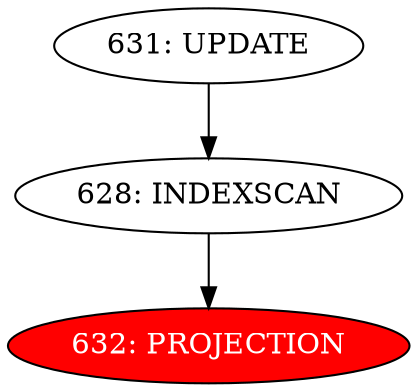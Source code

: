 digraph name {
628 [label="628: INDEXSCAN" ];
628 -> 632;
632 [label="632: PROJECTION" fontcolor="white" style="filled" fillcolor="red"];
631 [label="631: UPDATE" ];
631 -> 628;

}

